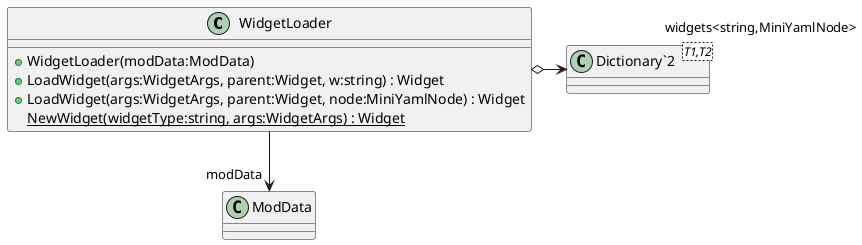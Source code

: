 @startuml
class WidgetLoader {
    + WidgetLoader(modData:ModData)
    + LoadWidget(args:WidgetArgs, parent:Widget, w:string) : Widget
    + LoadWidget(args:WidgetArgs, parent:Widget, node:MiniYamlNode) : Widget
    {static} NewWidget(widgetType:string, args:WidgetArgs) : Widget
}
class "Dictionary`2"<T1,T2> {
}
WidgetLoader o-> "widgets<string,MiniYamlNode>" "Dictionary`2"
WidgetLoader --> "modData" ModData
@enduml
